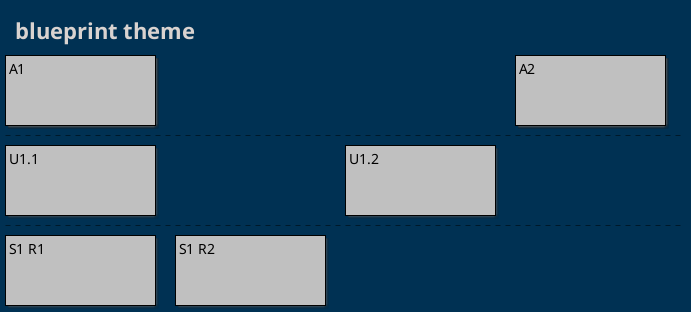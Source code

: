 ' Do not edit
' Theme Gallery
' autogenerated by script
'
@startboard
!theme blueprint
title blueprint theme
A1
+U1.1
++S1 R1
++S1 R2 
+U1.2
A2
@endboard

